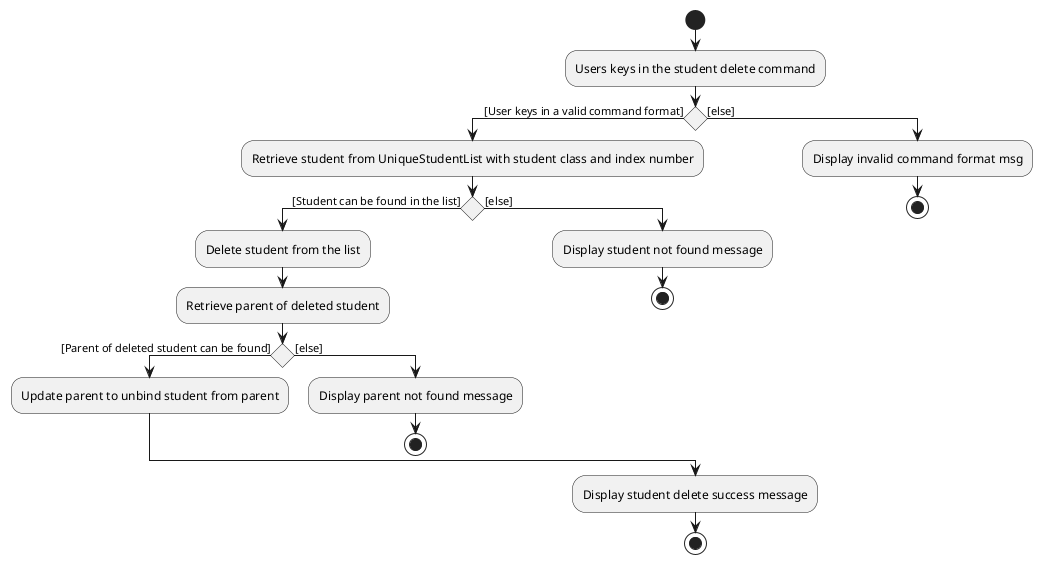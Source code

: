 @startuml
start
:Users keys in the student delete command;

if () then ([User keys in a valid command format])
    :Retrieve student from UniqueStudentList with student class and index number;
    if () then ([Student can be found in the list])
        :Delete student from the list;
        :Retrieve parent of deleted student;
        if () then ([Parent of deleted student can be found])
                :Update parent to unbind student from parent;
            else ([else])
            :Display parent not found message;
            stop
            endif
    else ([else])
    :Display student not found message;
    stop
    endif
else ([else])
:Display invalid command format msg;
stop
endif
:Display student delete success message;
stop
@enduml
